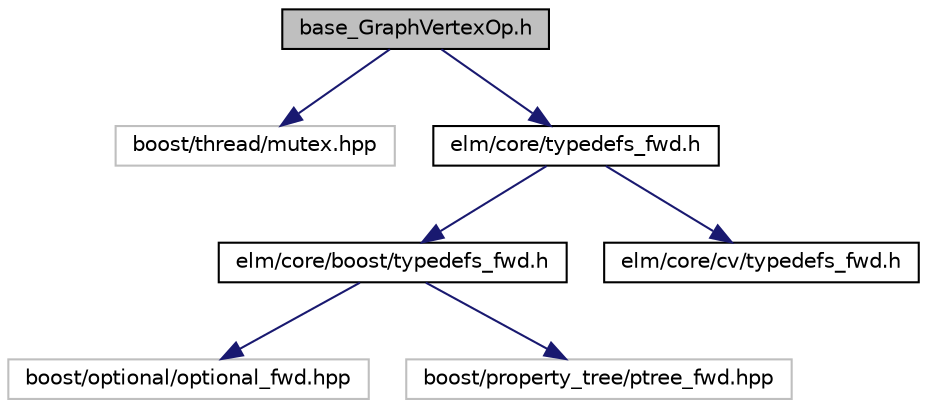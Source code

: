 digraph G
{
  edge [fontname="Helvetica",fontsize="10",labelfontname="Helvetica",labelfontsize="10"];
  node [fontname="Helvetica",fontsize="10",shape=record];
  Node1 [label="base_GraphVertexOp.h",height=0.2,width=0.4,color="black", fillcolor="grey75", style="filled" fontcolor="black"];
  Node1 -> Node2 [color="midnightblue",fontsize="10",style="solid",fontname="Helvetica"];
  Node2 [label="boost/thread/mutex.hpp",height=0.2,width=0.4,color="grey75", fillcolor="white", style="filled"];
  Node1 -> Node3 [color="midnightblue",fontsize="10",style="solid",fontname="Helvetica"];
  Node3 [label="elm/core/typedefs_fwd.h",height=0.2,width=0.4,color="black", fillcolor="white", style="filled",URL="$typedefs__fwd_8h.html"];
  Node3 -> Node4 [color="midnightblue",fontsize="10",style="solid",fontname="Helvetica"];
  Node4 [label="elm/core/boost/typedefs_fwd.h",height=0.2,width=0.4,color="black", fillcolor="white", style="filled",URL="$boost_2typedefs__fwd_8h.html"];
  Node4 -> Node5 [color="midnightblue",fontsize="10",style="solid",fontname="Helvetica"];
  Node5 [label="boost/optional/optional_fwd.hpp",height=0.2,width=0.4,color="grey75", fillcolor="white", style="filled"];
  Node4 -> Node6 [color="midnightblue",fontsize="10",style="solid",fontname="Helvetica"];
  Node6 [label="boost/property_tree/ptree_fwd.hpp",height=0.2,width=0.4,color="grey75", fillcolor="white", style="filled"];
  Node3 -> Node7 [color="midnightblue",fontsize="10",style="solid",fontname="Helvetica"];
  Node7 [label="elm/core/cv/typedefs_fwd.h",height=0.2,width=0.4,color="black", fillcolor="white", style="filled",URL="$cv_2typedefs__fwd_8h.html"];
}
